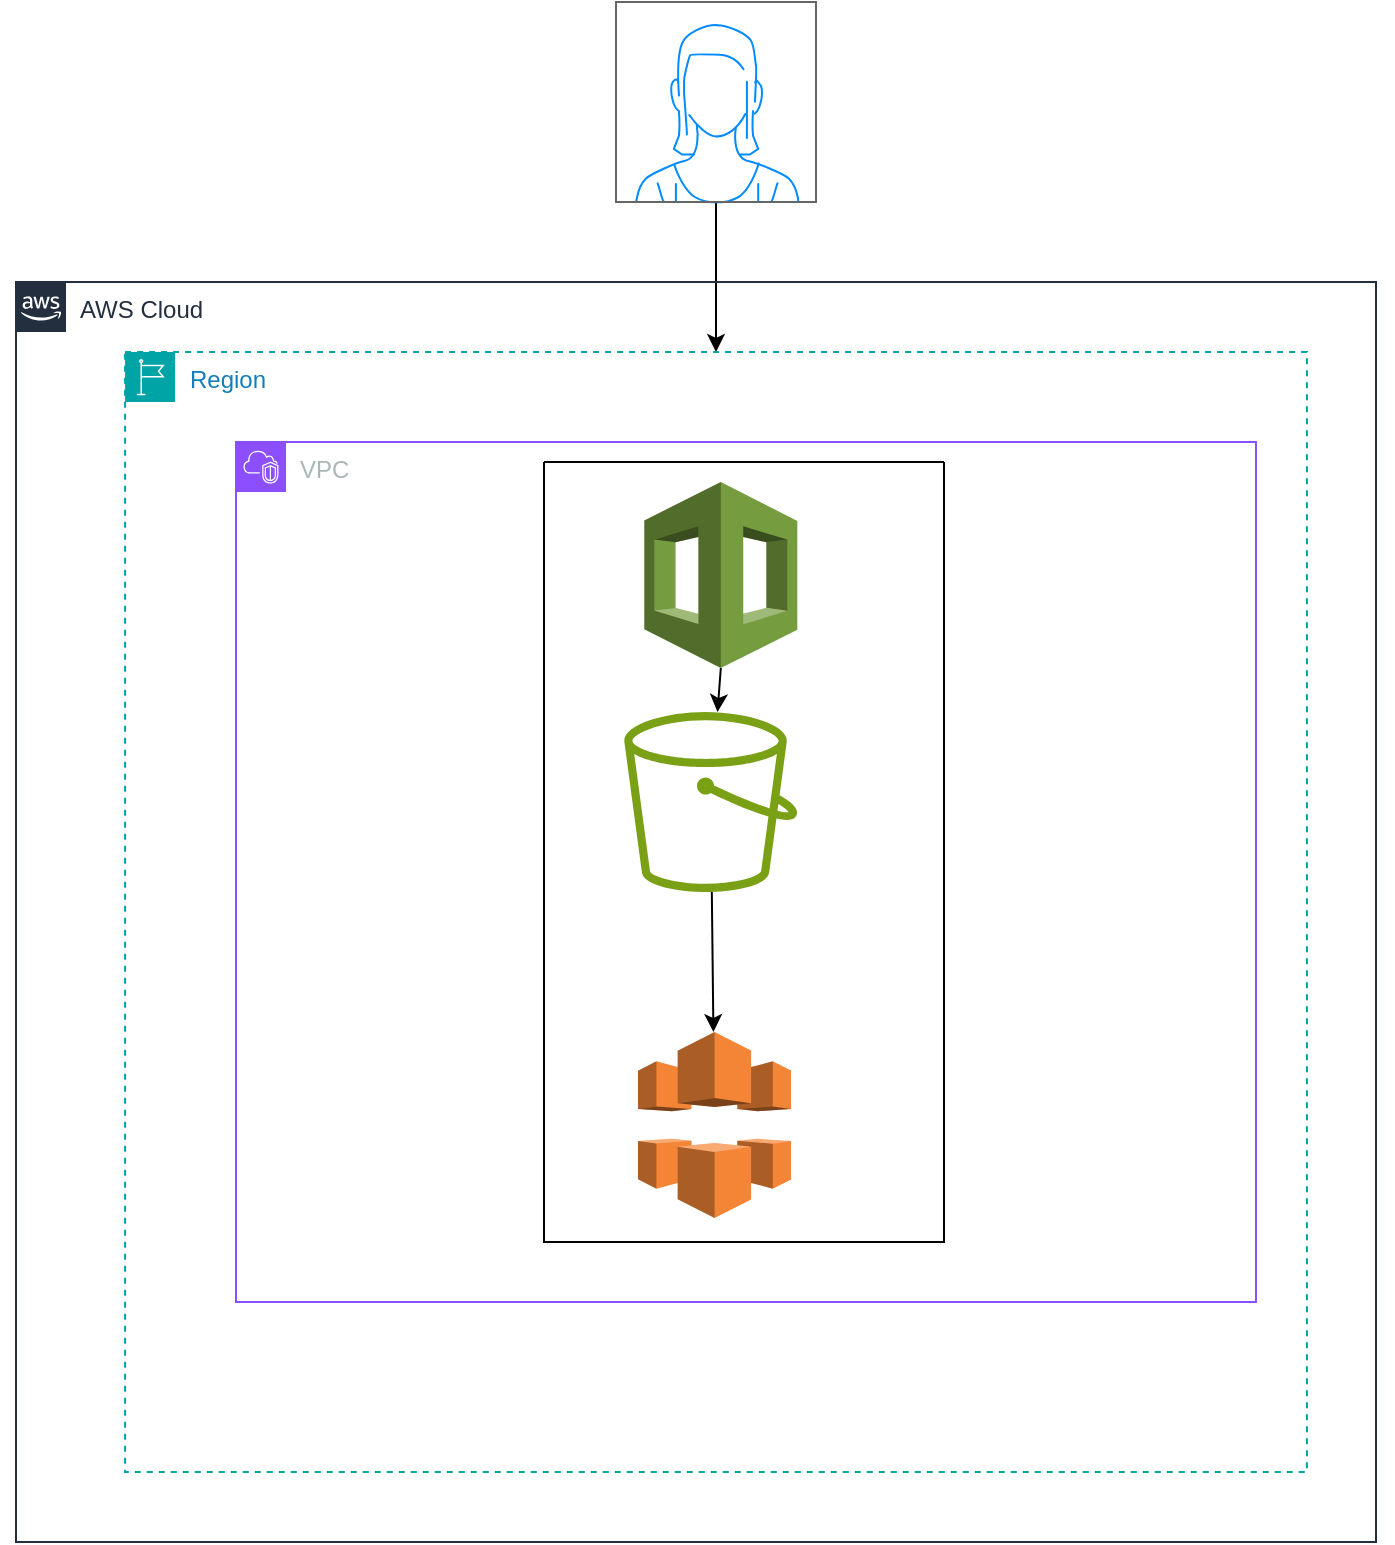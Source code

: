 <mxfile version="25.0.3">
  <diagram name="Página-1" id="zixkj7PH_ouIgXR8HWo8">
    <mxGraphModel dx="2200" dy="1150" grid="1" gridSize="10" guides="1" tooltips="1" connect="1" arrows="1" fold="1" page="1" pageScale="1" pageWidth="827" pageHeight="1169" math="0" shadow="0">
      <root>
        <mxCell id="0" />
        <mxCell id="1" parent="0" />
        <mxCell id="2oPCHb6VPlE1K22jB4eB-75" value="" style="edgeStyle=none;rounded=0;orthogonalLoop=1;jettySize=auto;html=1;" edge="1" parent="1" source="2oPCHb6VPlE1K22jB4eB-2" target="2oPCHb6VPlE1K22jB4eB-53">
          <mxGeometry relative="1" as="geometry" />
        </mxCell>
        <mxCell id="2oPCHb6VPlE1K22jB4eB-2" value="" style="verticalLabelPosition=bottom;shadow=0;dashed=0;align=center;html=1;verticalAlign=top;strokeWidth=1;shape=mxgraph.mockup.containers.userFemale;strokeColor=#666666;strokeColor2=#008cff;" vertex="1" parent="1">
          <mxGeometry x="350" y="70" width="100" height="100" as="geometry" />
        </mxCell>
        <mxCell id="2oPCHb6VPlE1K22jB4eB-47" value="AWS Cloud" style="points=[[0,0],[0.25,0],[0.5,0],[0.75,0],[1,0],[1,0.25],[1,0.5],[1,0.75],[1,1],[0.75,1],[0.5,1],[0.25,1],[0,1],[0,0.75],[0,0.5],[0,0.25]];outlineConnect=0;gradientColor=none;html=1;whiteSpace=wrap;fontSize=12;fontStyle=0;container=1;pointerEvents=0;collapsible=0;recursiveResize=0;shape=mxgraph.aws4.group;grIcon=mxgraph.aws4.group_aws_cloud_alt;strokeColor=#232F3E;fillColor=none;verticalAlign=top;align=left;spacingLeft=30;fontColor=#232F3E;dashed=0;" vertex="1" parent="1">
          <mxGeometry x="50" y="210" width="680" height="630" as="geometry" />
        </mxCell>
        <mxCell id="2oPCHb6VPlE1K22jB4eB-53" value="Region" style="points=[[0,0],[0.25,0],[0.5,0],[0.75,0],[1,0],[1,0.25],[1,0.5],[1,0.75],[1,1],[0.75,1],[0.5,1],[0.25,1],[0,1],[0,0.75],[0,0.5],[0,0.25]];outlineConnect=0;gradientColor=none;html=1;whiteSpace=wrap;fontSize=12;fontStyle=0;container=1;pointerEvents=0;collapsible=0;recursiveResize=0;shape=mxgraph.aws4.group;grIcon=mxgraph.aws4.group_region;strokeColor=#00A4A6;fillColor=none;verticalAlign=top;align=left;spacingLeft=30;fontColor=#147EBA;dashed=1;" vertex="1" parent="2oPCHb6VPlE1K22jB4eB-47">
          <mxGeometry x="54.54" y="35" width="590.92" height="560" as="geometry" />
        </mxCell>
        <mxCell id="2oPCHb6VPlE1K22jB4eB-63" value="" style="edgeStyle=none;rounded=0;orthogonalLoop=1;jettySize=auto;html=1;" edge="1" parent="2oPCHb6VPlE1K22jB4eB-53" source="2oPCHb6VPlE1K22jB4eB-57" target="2oPCHb6VPlE1K22jB4eB-61">
          <mxGeometry relative="1" as="geometry" />
        </mxCell>
        <mxCell id="2oPCHb6VPlE1K22jB4eB-57" value="" style="sketch=0;outlineConnect=0;fontColor=#232F3E;gradientColor=none;fillColor=#7AA116;strokeColor=none;dashed=0;verticalLabelPosition=bottom;verticalAlign=top;align=center;html=1;fontSize=12;fontStyle=0;aspect=fixed;pointerEvents=1;shape=mxgraph.aws4.bucket;" vertex="1" parent="2oPCHb6VPlE1K22jB4eB-53">
          <mxGeometry x="249.58" y="180" width="86.54" height="90" as="geometry" />
        </mxCell>
        <mxCell id="2oPCHb6VPlE1K22jB4eB-61" value="" style="outlineConnect=0;dashed=0;verticalLabelPosition=bottom;verticalAlign=top;align=center;html=1;shape=mxgraph.aws3.cloudfront;fillColor=#F58536;gradientColor=none;" vertex="1" parent="2oPCHb6VPlE1K22jB4eB-53">
          <mxGeometry x="256.46" y="340" width="76.5" height="93" as="geometry" />
        </mxCell>
        <mxCell id="2oPCHb6VPlE1K22jB4eB-59" style="edgeStyle=none;rounded=0;orthogonalLoop=1;jettySize=auto;html=1;exitX=0.5;exitY=0;exitDx=0;exitDy=0;" edge="1" parent="2oPCHb6VPlE1K22jB4eB-47" source="2oPCHb6VPlE1K22jB4eB-53" target="2oPCHb6VPlE1K22jB4eB-53">
          <mxGeometry relative="1" as="geometry" />
        </mxCell>
        <mxCell id="2oPCHb6VPlE1K22jB4eB-60" style="edgeStyle=none;rounded=0;orthogonalLoop=1;jettySize=auto;html=1;exitX=0.5;exitY=0;exitDx=0;exitDy=0;" edge="1" parent="2oPCHb6VPlE1K22jB4eB-47" source="2oPCHb6VPlE1K22jB4eB-53" target="2oPCHb6VPlE1K22jB4eB-53">
          <mxGeometry relative="1" as="geometry" />
        </mxCell>
        <mxCell id="2oPCHb6VPlE1K22jB4eB-48" style="edgeStyle=none;rounded=0;orthogonalLoop=1;jettySize=auto;html=1;exitX=0;exitY=0.25;exitDx=0;exitDy=0;" edge="1" parent="1" source="2oPCHb6VPlE1K22jB4eB-47" target="2oPCHb6VPlE1K22jB4eB-47">
          <mxGeometry relative="1" as="geometry" />
        </mxCell>
        <mxCell id="2oPCHb6VPlE1K22jB4eB-49" style="edgeStyle=none;rounded=0;orthogonalLoop=1;jettySize=auto;html=1;exitX=1;exitY=0.5;exitDx=0;exitDy=0;" edge="1" parent="1" source="2oPCHb6VPlE1K22jB4eB-47" target="2oPCHb6VPlE1K22jB4eB-47">
          <mxGeometry relative="1" as="geometry" />
        </mxCell>
        <mxCell id="2oPCHb6VPlE1K22jB4eB-68" value="VPC" style="points=[[0,0],[0.25,0],[0.5,0],[0.75,0],[1,0],[1,0.25],[1,0.5],[1,0.75],[1,1],[0.75,1],[0.5,1],[0.25,1],[0,1],[0,0.75],[0,0.5],[0,0.25]];outlineConnect=0;gradientColor=none;html=1;whiteSpace=wrap;fontSize=12;fontStyle=0;container=1;pointerEvents=0;collapsible=0;recursiveResize=0;shape=mxgraph.aws4.group;grIcon=mxgraph.aws4.group_vpc2;strokeColor=#8C4FFF;fillColor=none;verticalAlign=top;align=left;spacingLeft=30;fontColor=#AAB7B8;dashed=0;" vertex="1" parent="1">
          <mxGeometry x="160" y="290" width="510" height="430" as="geometry" />
        </mxCell>
        <mxCell id="2oPCHb6VPlE1K22jB4eB-56" value="" style="outlineConnect=0;dashed=0;verticalLabelPosition=bottom;verticalAlign=top;align=center;html=1;shape=mxgraph.aws3.cloudformation;fillColor=#759C3E;gradientColor=none;" vertex="1" parent="2oPCHb6VPlE1K22jB4eB-68">
          <mxGeometry x="204.16" y="20" width="76.5" height="93" as="geometry" />
        </mxCell>
        <mxCell id="2oPCHb6VPlE1K22jB4eB-85" value="" style="swimlane;startSize=0;" vertex="1" parent="2oPCHb6VPlE1K22jB4eB-68">
          <mxGeometry x="154" y="10" width="200" height="390" as="geometry" />
        </mxCell>
        <mxCell id="2oPCHb6VPlE1K22jB4eB-86" style="edgeStyle=none;rounded=0;orthogonalLoop=1;jettySize=auto;html=1;exitX=1;exitY=0.25;exitDx=0;exitDy=0;" edge="1" parent="2oPCHb6VPlE1K22jB4eB-68" source="2oPCHb6VPlE1K22jB4eB-85" target="2oPCHb6VPlE1K22jB4eB-85">
          <mxGeometry relative="1" as="geometry" />
        </mxCell>
        <mxCell id="2oPCHb6VPlE1K22jB4eB-62" style="edgeStyle=none;rounded=0;orthogonalLoop=1;jettySize=auto;html=1;exitX=0.5;exitY=1;exitDx=0;exitDy=0;exitPerimeter=0;" edge="1" parent="1" source="2oPCHb6VPlE1K22jB4eB-56" target="2oPCHb6VPlE1K22jB4eB-57">
          <mxGeometry relative="1" as="geometry" />
        </mxCell>
      </root>
    </mxGraphModel>
  </diagram>
</mxfile>
